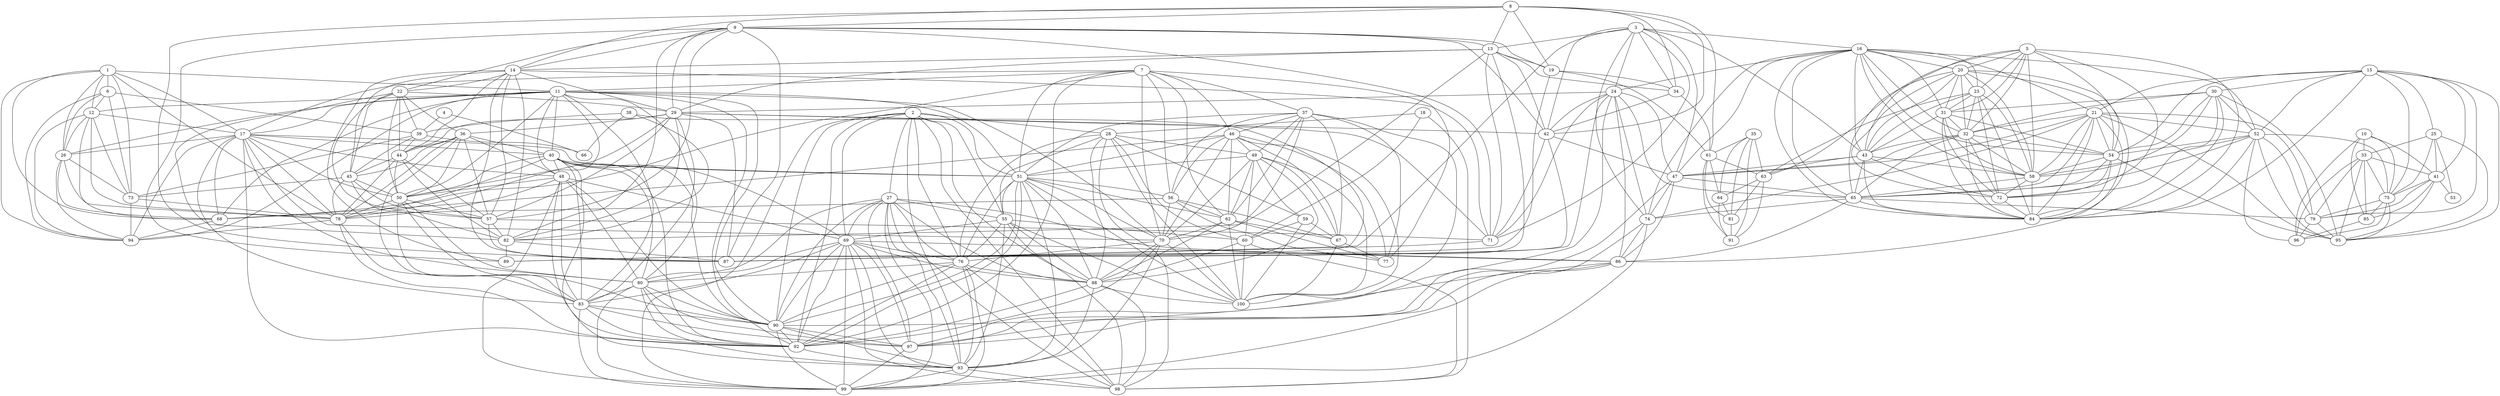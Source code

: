 graph grafoGeografico{
1--6
1--11
1--12
1--17
1--26
1--68
1--73
1--78
1--94
2--27
2--28
2--51
2--55
2--69
2--76
2--88
2--90
2--92
2--93
2--98
2--99
3--13
3--16
3--24
3--34
3--42
3--43
3--47
3--71
3--74
3--87
4--39
4--66
5--20
5--23
5--31
5--32
5--43
5--54
5--58
5--63
5--72
5--84
6--12
6--26
6--39
6--73
6--94
7--11
7--17
7--37
7--46
7--51
7--56
7--62
7--68
7--70
7--77
7--92
8--9
8--13
8--14
8--19
8--34
8--42
8--61
8--87
9--13
9--14
9--19
9--22
9--29
9--42
9--57
9--71
9--82
9--87
9--89
10--33
10--41
10--75
10--85
10--96
11--12
11--17
11--26
11--40
11--48
11--50
11--51
11--68
11--70
11--78
11--80
11--83
11--90
11--92
11--94
12--17
12--26
12--68
12--73
12--78
12--94
13--14
13--19
13--29
13--34
13--42
13--71
13--82
13--87
14--22
14--29
14--44
14--45
14--57
14--71
14--82
14--87
14--89
15--21
15--25
15--30
15--41
15--52
15--54
15--75
15--79
15--84
15--95
16--20
16--21
16--23
16--24
16--31
16--32
16--43
16--47
16--52
16--54
16--58
16--65
16--74
16--84
17--26
17--40
17--48
17--50
17--51
17--68
17--70
17--78
17--80
17--83
17--92
17--94
18--28
18--60
18--98
19--34
19--61
19--89
20--23
20--31
20--32
20--43
20--54
20--58
20--65
20--72
20--84
21--32
21--47
21--52
21--54
21--58
21--65
21--74
21--79
21--84
21--86
21--95
22--29
22--36
22--39
22--44
22--45
22--50
22--57
22--82
23--31
23--32
23--43
23--58
23--63
23--72
23--84
24--29
24--42
24--47
24--65
24--71
24--74
24--86
24--87
24--97
25--33
25--41
25--53
25--75
25--95
26--68
26--73
26--78
26--94
27--55
27--69
27--76
27--80
27--86
27--88
27--90
27--93
27--97
27--98
27--99
28--49
28--55
28--59
28--60
28--76
28--88
28--98
28--100
29--36
29--42
29--44
29--50
29--57
29--71
29--82
29--83
29--87
30--31
30--32
30--52
30--54
30--58
30--72
30--84
30--95
31--32
31--43
31--54
31--58
31--72
31--84
32--43
32--47
32--54
32--58
32--65
32--72
32--84
33--41
33--75
33--79
33--85
33--95
33--96
34--42
34--61
35--61
35--63
35--64
35--81
35--91
36--40
36--44
36--45
36--48
36--50
36--57
36--78
36--83
37--46
37--49
37--51
37--56
37--62
37--67
37--70
37--77
37--100
38--39
38--66
38--82
38--89
39--44
39--45
39--66
39--73
40--48
40--50
40--51
40--69
40--78
40--80
40--83
40--90
40--92
40--93
41--53
41--75
41--79
41--85
41--95
42--47
42--71
42--87
43--47
43--58
43--63
43--65
43--72
43--84
44--45
44--50
44--57
44--78
44--82
45--50
45--57
45--73
45--78
45--82
46--49
46--51
46--56
46--62
46--67
46--68
46--70
46--77
46--100
47--65
47--74
47--86
47--97
48--50
48--69
48--78
48--80
48--83
48--90
48--92
48--99
49--51
49--59
49--60
49--62
49--67
49--70
49--88
49--100
50--57
50--78
50--80
50--83
50--90
51--55
51--56
51--62
51--70
51--76
51--88
51--90
51--92
51--93
51--100
52--54
52--58
52--65
52--75
52--79
52--84
52--95
52--96
54--58
54--65
54--72
54--84
54--95
55--60
55--69
55--76
55--88
55--93
55--98
55--100
56--62
56--67
56--68
56--70
56--77
57--71
57--82
57--87
58--65
58--72
58--84
59--60
59--67
59--100
60--88
60--98
60--100
61--63
61--64
61--81
61--91
62--67
62--70
62--77
62--88
62--100
63--64
63--81
63--91
64--81
64--91
65--74
65--79
65--84
65--86
67--77
67--100
68--94
69--76
69--80
69--83
69--86
69--88
69--90
69--92
69--93
69--97
69--98
69--99
70--76
70--88
70--92
70--93
70--100
71--87
72--84
73--78
73--94
74--86
74--97
74--99
75--79
75--85
75--95
75--96
76--80
76--88
76--90
76--92
76--93
76--98
76--99
78--83
78--92
78--94
79--95
79--96
80--83
80--90
80--92
80--93
80--97
80--99
81--91
82--87
82--89
83--90
83--92
83--97
83--99
85--96
86--90
86--97
86--99
88--92
88--93
88--98
88--100
90--92
90--93
90--97
90--99
92--93
93--98
93--99
97--99
}

